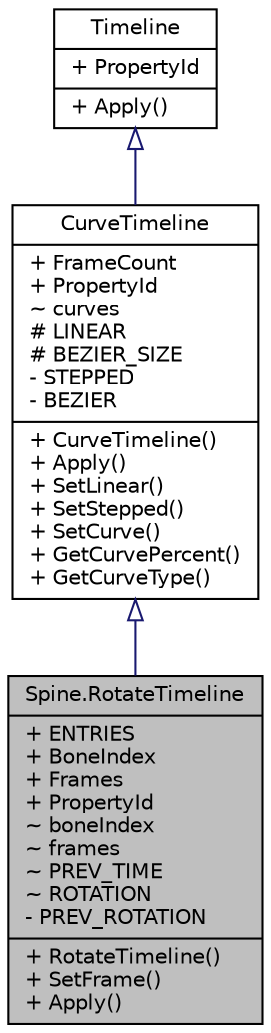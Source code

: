 digraph "Spine.RotateTimeline"
{
 // LATEX_PDF_SIZE
  edge [fontname="Helvetica",fontsize="10",labelfontname="Helvetica",labelfontsize="10"];
  node [fontname="Helvetica",fontsize="10",shape=record];
  Node1 [label="{Spine.RotateTimeline\n|+ ENTRIES\l+ BoneIndex\l+ Frames\l+ PropertyId\l~ boneIndex\l~ frames\l~ PREV_TIME\l~ ROTATION\l- PREV_ROTATION\l|+ RotateTimeline()\l+ SetFrame()\l+ Apply()\l}",height=0.2,width=0.4,color="black", fillcolor="grey75", style="filled", fontcolor="black",tooltip=" "];
  Node2 -> Node1 [dir="back",color="midnightblue",fontsize="10",style="solid",arrowtail="onormal",fontname="Helvetica"];
  Node2 [label="{CurveTimeline\n|+ FrameCount\l+ PropertyId\l~ curves\l# LINEAR\l# BEZIER_SIZE\l- STEPPED\l- BEZIER\l|+ CurveTimeline()\l+ Apply()\l+ SetLinear()\l+ SetStepped()\l+ SetCurve()\l+ GetCurvePercent()\l+ GetCurveType()\l}",height=0.2,width=0.4,color="black", fillcolor="white", style="filled",URL="$class_spine_1_1_curve_timeline.html",tooltip="Base class for frames that use an interpolation bezier curve."];
  Node3 -> Node2 [dir="back",color="midnightblue",fontsize="10",style="solid",arrowtail="onormal",fontname="Helvetica"];
  Node3 [label="{Timeline\n|+ PropertyId\l|+ Apply()\l}",height=0.2,width=0.4,color="black", fillcolor="white", style="filled",URL="$interface_spine_1_1_timeline.html",tooltip=" "];
}
